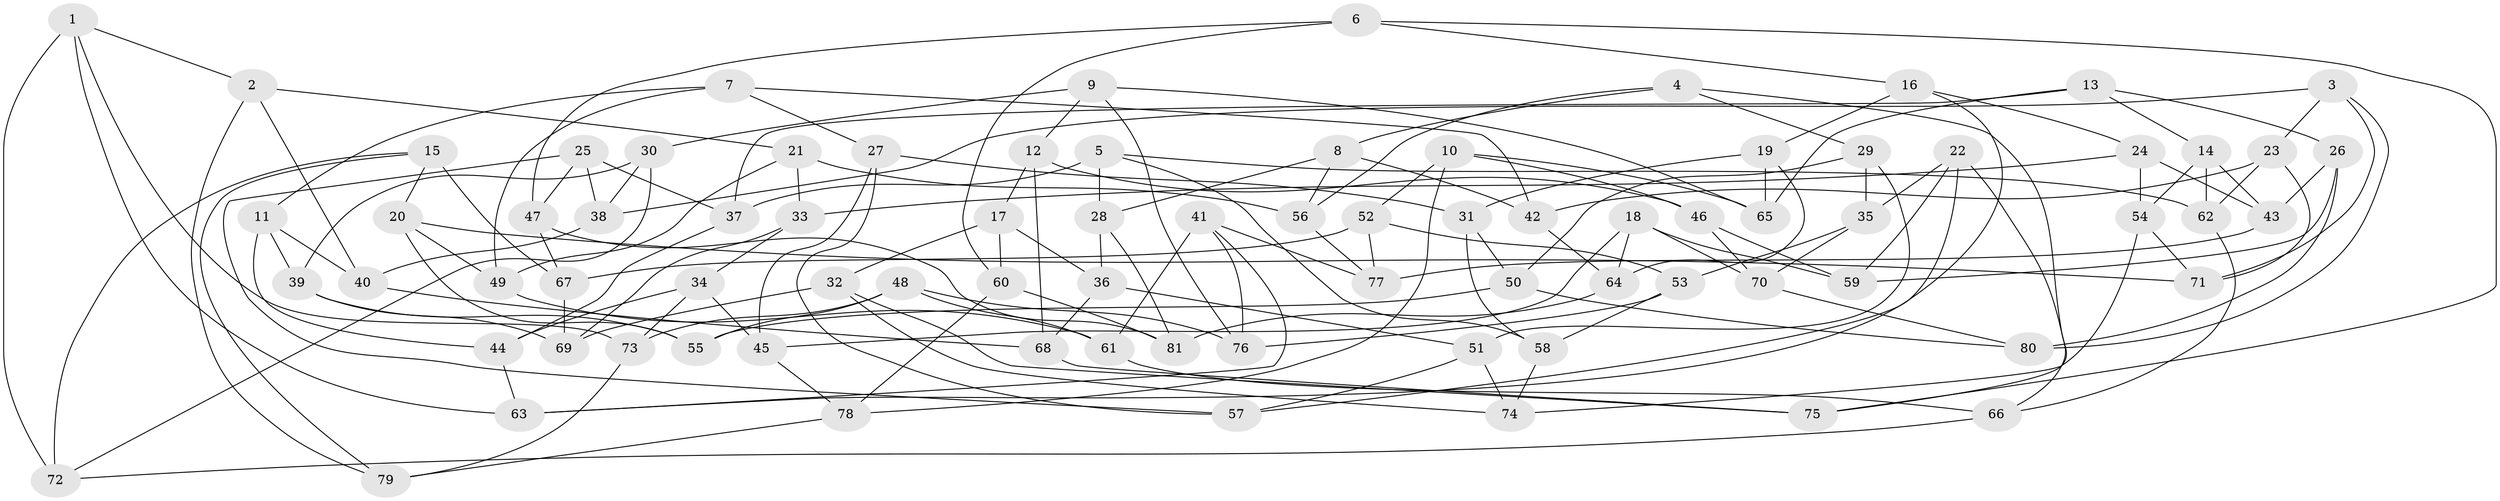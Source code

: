 // Generated by graph-tools (version 1.1) at 2025/26/03/09/25 03:26:50]
// undirected, 81 vertices, 162 edges
graph export_dot {
graph [start="1"]
  node [color=gray90,style=filled];
  1;
  2;
  3;
  4;
  5;
  6;
  7;
  8;
  9;
  10;
  11;
  12;
  13;
  14;
  15;
  16;
  17;
  18;
  19;
  20;
  21;
  22;
  23;
  24;
  25;
  26;
  27;
  28;
  29;
  30;
  31;
  32;
  33;
  34;
  35;
  36;
  37;
  38;
  39;
  40;
  41;
  42;
  43;
  44;
  45;
  46;
  47;
  48;
  49;
  50;
  51;
  52;
  53;
  54;
  55;
  56;
  57;
  58;
  59;
  60;
  61;
  62;
  63;
  64;
  65;
  66;
  67;
  68;
  69;
  70;
  71;
  72;
  73;
  74;
  75;
  76;
  77;
  78;
  79;
  80;
  81;
  1 -- 2;
  1 -- 63;
  1 -- 72;
  1 -- 73;
  2 -- 79;
  2 -- 40;
  2 -- 21;
  3 -- 23;
  3 -- 80;
  3 -- 38;
  3 -- 71;
  4 -- 56;
  4 -- 29;
  4 -- 75;
  4 -- 8;
  5 -- 62;
  5 -- 28;
  5 -- 58;
  5 -- 37;
  6 -- 47;
  6 -- 16;
  6 -- 75;
  6 -- 60;
  7 -- 42;
  7 -- 49;
  7 -- 11;
  7 -- 27;
  8 -- 28;
  8 -- 56;
  8 -- 42;
  9 -- 30;
  9 -- 65;
  9 -- 76;
  9 -- 12;
  10 -- 46;
  10 -- 52;
  10 -- 65;
  10 -- 78;
  11 -- 40;
  11 -- 44;
  11 -- 39;
  12 -- 17;
  12 -- 46;
  12 -- 68;
  13 -- 26;
  13 -- 14;
  13 -- 37;
  13 -- 65;
  14 -- 62;
  14 -- 43;
  14 -- 54;
  15 -- 79;
  15 -- 72;
  15 -- 20;
  15 -- 67;
  16 -- 63;
  16 -- 24;
  16 -- 19;
  17 -- 60;
  17 -- 36;
  17 -- 32;
  18 -- 59;
  18 -- 64;
  18 -- 70;
  18 -- 45;
  19 -- 31;
  19 -- 64;
  19 -- 65;
  20 -- 71;
  20 -- 49;
  20 -- 55;
  21 -- 49;
  21 -- 33;
  21 -- 56;
  22 -- 57;
  22 -- 35;
  22 -- 59;
  22 -- 66;
  23 -- 42;
  23 -- 62;
  23 -- 71;
  24 -- 33;
  24 -- 54;
  24 -- 43;
  25 -- 37;
  25 -- 47;
  25 -- 38;
  25 -- 57;
  26 -- 59;
  26 -- 80;
  26 -- 43;
  27 -- 31;
  27 -- 45;
  27 -- 57;
  28 -- 81;
  28 -- 36;
  29 -- 50;
  29 -- 51;
  29 -- 35;
  30 -- 72;
  30 -- 39;
  30 -- 38;
  31 -- 58;
  31 -- 50;
  32 -- 75;
  32 -- 74;
  32 -- 69;
  33 -- 69;
  33 -- 34;
  34 -- 44;
  34 -- 73;
  34 -- 45;
  35 -- 53;
  35 -- 70;
  36 -- 51;
  36 -- 68;
  37 -- 44;
  38 -- 40;
  39 -- 69;
  39 -- 55;
  40 -- 68;
  41 -- 77;
  41 -- 63;
  41 -- 61;
  41 -- 76;
  42 -- 64;
  43 -- 77;
  44 -- 63;
  45 -- 78;
  46 -- 59;
  46 -- 70;
  47 -- 81;
  47 -- 67;
  48 -- 55;
  48 -- 73;
  48 -- 76;
  48 -- 61;
  49 -- 61;
  50 -- 55;
  50 -- 80;
  51 -- 74;
  51 -- 57;
  52 -- 67;
  52 -- 77;
  52 -- 53;
  53 -- 58;
  53 -- 76;
  54 -- 71;
  54 -- 74;
  56 -- 77;
  58 -- 74;
  60 -- 81;
  60 -- 78;
  61 -- 66;
  62 -- 66;
  64 -- 81;
  66 -- 72;
  67 -- 69;
  68 -- 75;
  70 -- 80;
  73 -- 79;
  78 -- 79;
}
